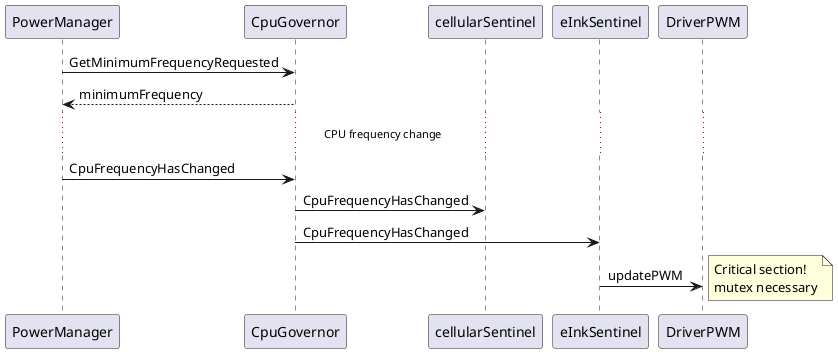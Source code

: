 @startuml

PowerManager -> CpuGovernor : GetMinimumFrequencyRequested
CpuGovernor --> PowerManager : minimumFrequency

...CPU frequency change...

PowerManager -> CpuGovernor : CpuFrequencyHasChanged

CpuGovernor -> cellularSentinel : CpuFrequencyHasChanged

CpuGovernor -> eInkSentinel : CpuFrequencyHasChanged
eInkSentinel -> DriverPWM : updatePWM
note right
Critical section!
mutex necessary
end note

@enduml
